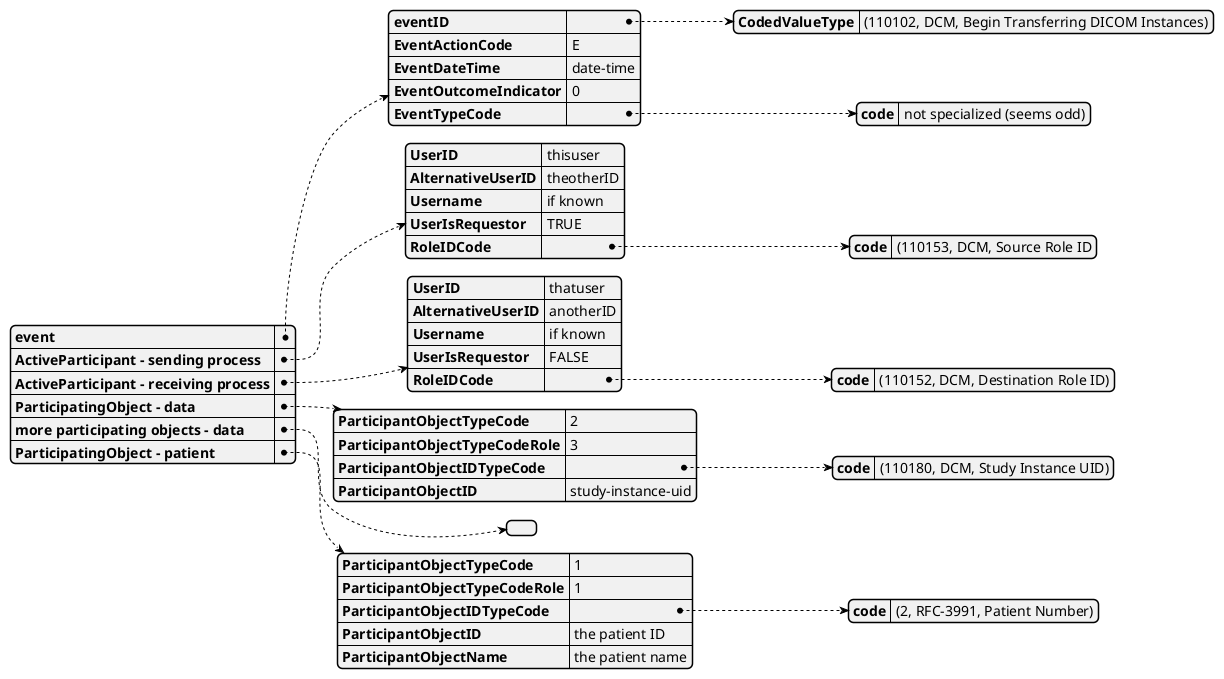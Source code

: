 
@startjson
{
	"event": {
	   "eventID" : { "CodedValueType" : "(110102, DCM, Begin Transferring DICOM Instances)"},
	   "EventActionCode": "E",
	   "EventDateTime" : "date-time",
	   "EventOutcomeIndicator": "0",
	   "EventTypeCode" : { "code" : "not specialized (seems odd)"}
	   },
	"ActiveParticipant - sending process" : {
	   "UserID" : "thisuser",
	   "AlternativeUserID" : "theotherID",
	   "Username" : "if known",
	   "UserIsRequestor" : "TRUE",
	   "RoleIDCode" : { "code" : "(110153, DCM, Source Role ID"}
	   },
	"ActiveParticipant - receiving process" : {
	   "UserID" : "thatuser",
	   "AlternativeUserID" : "anotherID",
	   "Username" : "if known",
	   "UserIsRequestor" : "FALSE",
	   "RoleIDCode" : { "code" : "(110152, DCM, Destination Role ID)"}	   
	   },
	"ParticipatingObject - data" : {
	   "ParticipantObjectTypeCode" : 2,
	   "ParticipantObjectTypeCodeRole" : 3,
	   "ParticipantObjectIDTypeCode" : { "code" : "(110180, DCM, Study Instance UID)"},
	   "ParticipantObjectID" : "study-instance-uid"
	   },
	"more participating objects - data" : [],
	"ParticipatingObject - patient" : {
	    "ParticipantObjectTypeCode" : 1,
	    "ParticipantObjectTypeCodeRole" : 1,
	    "ParticipantObjectIDTypeCode" : { "code" : "(2, RFC-3991, Patient Number)"},
	    "ParticipantObjectID" : "the patient ID",
	    "ParticipantObjectName" : "the patient name"
	   }
}
@endjson


	   
